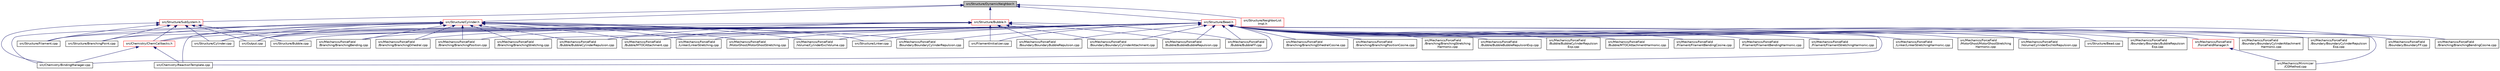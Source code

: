 digraph "src/Structure/DynamicNeighbor.h"
{
 // INTERACTIVE_SVG=YES
  edge [fontname="Helvetica",fontsize="10",labelfontname="Helvetica",labelfontsize="10"];
  node [fontname="Helvetica",fontsize="10",shape=record];
  Node13 [label="src/Structure/DynamicNeighbor.h",height=0.2,width=0.4,color="black", fillcolor="grey75", style="filled", fontcolor="black"];
  Node13 -> Node14 [dir="back",color="midnightblue",fontsize="10",style="solid",fontname="Helvetica"];
  Node14 [label="src/Structure/Bead.h",height=0.2,width=0.4,color="red", fillcolor="white", style="filled",URL="$Bead_8h.html"];
  Node14 -> Node15 [dir="back",color="midnightblue",fontsize="10",style="solid",fontname="Helvetica"];
  Node15 [label="src/Chemistry/BindingManager.cpp",height=0.2,width=0.4,color="black", fillcolor="white", style="filled",URL="$BindingManager_8cpp.html"];
  Node14 -> Node16 [dir="back",color="midnightblue",fontsize="10",style="solid",fontname="Helvetica"];
  Node16 [label="src/Chemistry/ChemCallbacks.h",height=0.2,width=0.4,color="red", fillcolor="white", style="filled",URL="$ChemCallbacks_8h.html"];
  Node16 -> Node15 [dir="back",color="midnightblue",fontsize="10",style="solid",fontname="Helvetica"];
  Node16 -> Node18 [dir="back",color="midnightblue",fontsize="10",style="solid",fontname="Helvetica"];
  Node18 [label="src/Chemistry/ReactionTemplate.cpp",height=0.2,width=0.4,color="black", fillcolor="white", style="filled",URL="$ReactionTemplate_8cpp.html"];
  Node14 -> Node18 [dir="back",color="midnightblue",fontsize="10",style="solid",fontname="Helvetica"];
  Node14 -> Node22 [dir="back",color="midnightblue",fontsize="10",style="solid",fontname="Helvetica"];
  Node22 [label="src/FilamentInitializer.cpp",height=0.2,width=0.4,color="black", fillcolor="white", style="filled",URL="$FilamentInitializer_8cpp.html"];
  Node14 -> Node23 [dir="back",color="midnightblue",fontsize="10",style="solid",fontname="Helvetica"];
  Node23 [label="src/Mechanics/ForceField\l/Boundary/BoundaryBubbleRepulsion.cpp",height=0.2,width=0.4,color="black", fillcolor="white", style="filled",URL="$BoundaryBubbleRepulsion_8cpp.html"];
  Node14 -> Node24 [dir="back",color="midnightblue",fontsize="10",style="solid",fontname="Helvetica"];
  Node24 [label="src/Mechanics/ForceField\l/Boundary/BoundaryBubbleRepulsion\lExp.cpp",height=0.2,width=0.4,color="black", fillcolor="white", style="filled",URL="$BoundaryBubbleRepulsionExp_8cpp.html"];
  Node14 -> Node25 [dir="back",color="midnightblue",fontsize="10",style="solid",fontname="Helvetica"];
  Node25 [label="src/Mechanics/ForceField\l/Boundary/BoundaryCylinderAttachment.cpp",height=0.2,width=0.4,color="black", fillcolor="white", style="filled",URL="$BoundaryCylinderAttachment_8cpp.html"];
  Node14 -> Node26 [dir="back",color="midnightblue",fontsize="10",style="solid",fontname="Helvetica"];
  Node26 [label="src/Mechanics/ForceField\l/Boundary/BoundaryCylinderAttachment\lHarmonic.cpp",height=0.2,width=0.4,color="black", fillcolor="white", style="filled",URL="$BoundaryCylinderAttachmentHarmonic_8cpp.html"];
  Node14 -> Node27 [dir="back",color="midnightblue",fontsize="10",style="solid",fontname="Helvetica"];
  Node27 [label="src/Mechanics/ForceField\l/Boundary/BoundaryCylinderRepulsion.cpp",height=0.2,width=0.4,color="black", fillcolor="white", style="filled",URL="$BoundaryCylinderRepulsion_8cpp.html"];
  Node14 -> Node28 [dir="back",color="midnightblue",fontsize="10",style="solid",fontname="Helvetica"];
  Node28 [label="src/Mechanics/ForceField\l/Boundary/BoundaryCylinderRepulsion\lExp.cpp",height=0.2,width=0.4,color="black", fillcolor="white", style="filled",URL="$BoundaryCylinderRepulsionExp_8cpp.html"];
  Node14 -> Node29 [dir="back",color="midnightblue",fontsize="10",style="solid",fontname="Helvetica"];
  Node29 [label="src/Mechanics/ForceField\l/Boundary/BoundaryFF.cpp",height=0.2,width=0.4,color="black", fillcolor="white", style="filled",URL="$BoundaryFF_8cpp.html"];
  Node14 -> Node30 [dir="back",color="midnightblue",fontsize="10",style="solid",fontname="Helvetica"];
  Node30 [label="src/Mechanics/ForceField\l/Branching/BranchingBending.cpp",height=0.2,width=0.4,color="black", fillcolor="white", style="filled",URL="$BranchingBending_8cpp.html"];
  Node14 -> Node31 [dir="back",color="midnightblue",fontsize="10",style="solid",fontname="Helvetica"];
  Node31 [label="src/Mechanics/ForceField\l/Branching/BranchingBendingCosine.cpp",height=0.2,width=0.4,color="black", fillcolor="white", style="filled",URL="$BranchingBendingCosine_8cpp.html"];
  Node14 -> Node32 [dir="back",color="midnightblue",fontsize="10",style="solid",fontname="Helvetica"];
  Node32 [label="src/Mechanics/ForceField\l/Branching/BranchingDihedral.cpp",height=0.2,width=0.4,color="black", fillcolor="white", style="filled",URL="$BranchingDihedral_8cpp.html"];
  Node14 -> Node33 [dir="back",color="midnightblue",fontsize="10",style="solid",fontname="Helvetica"];
  Node33 [label="src/Mechanics/ForceField\l/Branching/BranchingDihedralCosine.cpp",height=0.2,width=0.4,color="black", fillcolor="white", style="filled",URL="$BranchingDihedralCosine_8cpp.html"];
  Node14 -> Node34 [dir="back",color="midnightblue",fontsize="10",style="solid",fontname="Helvetica"];
  Node34 [label="src/Mechanics/ForceField\l/Branching/BranchingPosition.cpp",height=0.2,width=0.4,color="black", fillcolor="white", style="filled",URL="$BranchingPosition_8cpp.html"];
  Node14 -> Node35 [dir="back",color="midnightblue",fontsize="10",style="solid",fontname="Helvetica"];
  Node35 [label="src/Mechanics/ForceField\l/Branching/BranchingPositionCosine.cpp",height=0.2,width=0.4,color="black", fillcolor="white", style="filled",URL="$BranchingPositionCosine_8cpp.html"];
  Node14 -> Node36 [dir="back",color="midnightblue",fontsize="10",style="solid",fontname="Helvetica"];
  Node36 [label="src/Mechanics/ForceField\l/Branching/BranchingStretching.cpp",height=0.2,width=0.4,color="black", fillcolor="white", style="filled",URL="$BranchingStretching_8cpp.html"];
  Node14 -> Node37 [dir="back",color="midnightblue",fontsize="10",style="solid",fontname="Helvetica"];
  Node37 [label="src/Mechanics/ForceField\l/Branching/BranchingStretching\lHarmonic.cpp",height=0.2,width=0.4,color="black", fillcolor="white", style="filled",URL="$BranchingStretchingHarmonic_8cpp.html"];
  Node14 -> Node38 [dir="back",color="midnightblue",fontsize="10",style="solid",fontname="Helvetica"];
  Node38 [label="src/Mechanics/ForceField\l/Bubble/BubbleBubbleRepulsion.cpp",height=0.2,width=0.4,color="black", fillcolor="white", style="filled",URL="$BubbleBubbleRepulsion_8cpp.html"];
  Node14 -> Node39 [dir="back",color="midnightblue",fontsize="10",style="solid",fontname="Helvetica"];
  Node39 [label="src/Mechanics/ForceField\l/Bubble/BubbleBubbleRepulsionExp.cpp",height=0.2,width=0.4,color="black", fillcolor="white", style="filled",URL="$BubbleBubbleRepulsionExp_8cpp.html"];
  Node14 -> Node40 [dir="back",color="midnightblue",fontsize="10",style="solid",fontname="Helvetica"];
  Node40 [label="src/Mechanics/ForceField\l/Bubble/BubbleCylinderRepulsion.cpp",height=0.2,width=0.4,color="black", fillcolor="white", style="filled",URL="$BubbleCylinderRepulsion_8cpp.html"];
  Node14 -> Node41 [dir="back",color="midnightblue",fontsize="10",style="solid",fontname="Helvetica"];
  Node41 [label="src/Mechanics/ForceField\l/Bubble/BubbleCylinderRepulsion\lExp.cpp",height=0.2,width=0.4,color="black", fillcolor="white", style="filled",URL="$BubbleCylinderRepulsionExp_8cpp.html"];
  Node14 -> Node42 [dir="back",color="midnightblue",fontsize="10",style="solid",fontname="Helvetica"];
  Node42 [label="src/Mechanics/ForceField\l/Bubble/BubbleFF.cpp",height=0.2,width=0.4,color="black", fillcolor="white", style="filled",URL="$BubbleFF_8cpp.html"];
  Node14 -> Node43 [dir="back",color="midnightblue",fontsize="10",style="solid",fontname="Helvetica"];
  Node43 [label="src/Mechanics/ForceField\l/Bubble/MTOCAttachment.cpp",height=0.2,width=0.4,color="black", fillcolor="white", style="filled",URL="$MTOCAttachment_8cpp.html"];
  Node14 -> Node44 [dir="back",color="midnightblue",fontsize="10",style="solid",fontname="Helvetica"];
  Node44 [label="src/Mechanics/ForceField\l/Bubble/MTOCAttachmentHarmonic.cpp",height=0.2,width=0.4,color="black", fillcolor="white", style="filled",URL="$MTOCAttachmentHarmonic_8cpp.html"];
  Node14 -> Node45 [dir="back",color="midnightblue",fontsize="10",style="solid",fontname="Helvetica"];
  Node45 [label="src/Mechanics/ForceField\l/Filament/FilamentBendingCosine.cpp",height=0.2,width=0.4,color="black", fillcolor="white", style="filled",URL="$FilamentBendingCosine_8cpp.html"];
  Node14 -> Node46 [dir="back",color="midnightblue",fontsize="10",style="solid",fontname="Helvetica"];
  Node46 [label="src/Mechanics/ForceField\l/Filament/FilamentBendingHarmonic.cpp",height=0.2,width=0.4,color="black", fillcolor="white", style="filled",URL="$FilamentBendingHarmonic_8cpp.html"];
  Node14 -> Node47 [dir="back",color="midnightblue",fontsize="10",style="solid",fontname="Helvetica"];
  Node47 [label="src/Mechanics/ForceField\l/Filament/FilamentStretchingHarmonic.cpp",height=0.2,width=0.4,color="black", fillcolor="white", style="filled",URL="$FilamentStretchingHarmonic_8cpp.html"];
  Node14 -> Node48 [dir="back",color="midnightblue",fontsize="10",style="solid",fontname="Helvetica"];
  Node48 [label="src/Mechanics/ForceField\l/ForceFieldManager.h",height=0.2,width=0.4,color="red", fillcolor="white", style="filled",URL="$ForceFieldManager_8h.html"];
  Node48 -> Node57 [dir="back",color="midnightblue",fontsize="10",style="solid",fontname="Helvetica"];
  Node57 [label="src/Mechanics/Minimizer\l/CGMethod.cpp",height=0.2,width=0.4,color="black", fillcolor="white", style="filled",URL="$CGMethod_8cpp.html"];
  Node14 -> Node60 [dir="back",color="midnightblue",fontsize="10",style="solid",fontname="Helvetica"];
  Node60 [label="src/Mechanics/ForceField\l/Linker/LinkerStretching.cpp",height=0.2,width=0.4,color="black", fillcolor="white", style="filled",URL="$LinkerStretching_8cpp.html"];
  Node14 -> Node61 [dir="back",color="midnightblue",fontsize="10",style="solid",fontname="Helvetica"];
  Node61 [label="src/Mechanics/ForceField\l/Linker/LinkerStretchingHarmonic.cpp",height=0.2,width=0.4,color="black", fillcolor="white", style="filled",URL="$LinkerStretchingHarmonic_8cpp.html"];
  Node14 -> Node62 [dir="back",color="midnightblue",fontsize="10",style="solid",fontname="Helvetica"];
  Node62 [label="src/Mechanics/ForceField\l/MotorGhost/MotorGhostStretching.cpp",height=0.2,width=0.4,color="black", fillcolor="white", style="filled",URL="$MotorGhostStretching_8cpp.html"];
  Node14 -> Node63 [dir="back",color="midnightblue",fontsize="10",style="solid",fontname="Helvetica"];
  Node63 [label="src/Mechanics/ForceField\l/MotorGhost/MotorGhostStretching\lHarmonic.cpp",height=0.2,width=0.4,color="black", fillcolor="white", style="filled",URL="$MotorGhostStretchingHarmonic_8cpp.html"];
  Node14 -> Node64 [dir="back",color="midnightblue",fontsize="10",style="solid",fontname="Helvetica"];
  Node64 [label="src/Mechanics/ForceField\l/Volume/CylinderExclVolRepulsion.cpp",height=0.2,width=0.4,color="black", fillcolor="white", style="filled",URL="$CylinderExclVolRepulsion_8cpp.html"];
  Node14 -> Node65 [dir="back",color="midnightblue",fontsize="10",style="solid",fontname="Helvetica"];
  Node65 [label="src/Mechanics/ForceField\l/Volume/CylinderExclVolume.cpp",height=0.2,width=0.4,color="black", fillcolor="white", style="filled",URL="$CylinderExclVolume_8cpp.html"];
  Node14 -> Node57 [dir="back",color="midnightblue",fontsize="10",style="solid",fontname="Helvetica"];
  Node14 -> Node66 [dir="back",color="midnightblue",fontsize="10",style="solid",fontname="Helvetica"];
  Node66 [label="src/Output.cpp",height=0.2,width=0.4,color="black", fillcolor="white", style="filled",URL="$Output_8cpp.html"];
  Node14 -> Node67 [dir="back",color="midnightblue",fontsize="10",style="solid",fontname="Helvetica"];
  Node67 [label="src/Structure/Bead.cpp",height=0.2,width=0.4,color="black", fillcolor="white", style="filled",URL="$Bead_8cpp.html"];
  Node14 -> Node68 [dir="back",color="midnightblue",fontsize="10",style="solid",fontname="Helvetica"];
  Node68 [label="src/Structure/BranchingPoint.cpp",height=0.2,width=0.4,color="black", fillcolor="white", style="filled",URL="$BranchingPoint_8cpp.html"];
  Node14 -> Node69 [dir="back",color="midnightblue",fontsize="10",style="solid",fontname="Helvetica"];
  Node69 [label="src/Structure/Bubble.cpp",height=0.2,width=0.4,color="black", fillcolor="white", style="filled",URL="$Bubble_8cpp.html"];
  Node14 -> Node70 [dir="back",color="midnightblue",fontsize="10",style="solid",fontname="Helvetica"];
  Node70 [label="src/Structure/Cylinder.cpp",height=0.2,width=0.4,color="black", fillcolor="white", style="filled",URL="$Cylinder_8cpp.html"];
  Node14 -> Node71 [dir="back",color="midnightblue",fontsize="10",style="solid",fontname="Helvetica"];
  Node71 [label="src/Structure/Filament.cpp",height=0.2,width=0.4,color="black", fillcolor="white", style="filled",URL="$Filament_8cpp.html"];
  Node14 -> Node72 [dir="back",color="midnightblue",fontsize="10",style="solid",fontname="Helvetica"];
  Node72 [label="src/Structure/Linker.cpp",height=0.2,width=0.4,color="black", fillcolor="white", style="filled",URL="$Linker_8cpp.html"];
  Node13 -> Node76 [dir="back",color="midnightblue",fontsize="10",style="solid",fontname="Helvetica"];
  Node76 [label="src/Structure/SubSystem.h",height=0.2,width=0.4,color="red", fillcolor="white", style="filled",URL="$SubSystem_8h.html"];
  Node76 -> Node15 [dir="back",color="midnightblue",fontsize="10",style="solid",fontname="Helvetica"];
  Node76 -> Node16 [dir="back",color="midnightblue",fontsize="10",style="solid",fontname="Helvetica"];
  Node76 -> Node66 [dir="back",color="midnightblue",fontsize="10",style="solid",fontname="Helvetica"];
  Node76 -> Node68 [dir="back",color="midnightblue",fontsize="10",style="solid",fontname="Helvetica"];
  Node76 -> Node69 [dir="back",color="midnightblue",fontsize="10",style="solid",fontname="Helvetica"];
  Node76 -> Node70 [dir="back",color="midnightblue",fontsize="10",style="solid",fontname="Helvetica"];
  Node76 -> Node71 [dir="back",color="midnightblue",fontsize="10",style="solid",fontname="Helvetica"];
  Node13 -> Node81 [dir="back",color="midnightblue",fontsize="10",style="solid",fontname="Helvetica"];
  Node81 [label="src/Structure/Cylinder.h",height=0.2,width=0.4,color="red", fillcolor="white", style="filled",URL="$Cylinder_8h.html"];
  Node81 -> Node15 [dir="back",color="midnightblue",fontsize="10",style="solid",fontname="Helvetica"];
  Node81 -> Node16 [dir="back",color="midnightblue",fontsize="10",style="solid",fontname="Helvetica"];
  Node81 -> Node18 [dir="back",color="midnightblue",fontsize="10",style="solid",fontname="Helvetica"];
  Node81 -> Node27 [dir="back",color="midnightblue",fontsize="10",style="solid",fontname="Helvetica"];
  Node81 -> Node30 [dir="back",color="midnightblue",fontsize="10",style="solid",fontname="Helvetica"];
  Node81 -> Node32 [dir="back",color="midnightblue",fontsize="10",style="solid",fontname="Helvetica"];
  Node81 -> Node34 [dir="back",color="midnightblue",fontsize="10",style="solid",fontname="Helvetica"];
  Node81 -> Node36 [dir="back",color="midnightblue",fontsize="10",style="solid",fontname="Helvetica"];
  Node81 -> Node40 [dir="back",color="midnightblue",fontsize="10",style="solid",fontname="Helvetica"];
  Node81 -> Node43 [dir="back",color="midnightblue",fontsize="10",style="solid",fontname="Helvetica"];
  Node81 -> Node60 [dir="back",color="midnightblue",fontsize="10",style="solid",fontname="Helvetica"];
  Node81 -> Node62 [dir="back",color="midnightblue",fontsize="10",style="solid",fontname="Helvetica"];
  Node81 -> Node65 [dir="back",color="midnightblue",fontsize="10",style="solid",fontname="Helvetica"];
  Node81 -> Node66 [dir="back",color="midnightblue",fontsize="10",style="solid",fontname="Helvetica"];
  Node81 -> Node68 [dir="back",color="midnightblue",fontsize="10",style="solid",fontname="Helvetica"];
  Node81 -> Node70 [dir="back",color="midnightblue",fontsize="10",style="solid",fontname="Helvetica"];
  Node81 -> Node71 [dir="back",color="midnightblue",fontsize="10",style="solid",fontname="Helvetica"];
  Node81 -> Node72 [dir="back",color="midnightblue",fontsize="10",style="solid",fontname="Helvetica"];
  Node13 -> Node87 [dir="back",color="midnightblue",fontsize="10",style="solid",fontname="Helvetica"];
  Node87 [label="src/Structure/Bubble.h",height=0.2,width=0.4,color="red", fillcolor="white", style="filled",URL="$Bubble_8h.html"];
  Node87 -> Node22 [dir="back",color="midnightblue",fontsize="10",style="solid",fontname="Helvetica"];
  Node87 -> Node23 [dir="back",color="midnightblue",fontsize="10",style="solid",fontname="Helvetica"];
  Node87 -> Node25 [dir="back",color="midnightblue",fontsize="10",style="solid",fontname="Helvetica"];
  Node87 -> Node38 [dir="back",color="midnightblue",fontsize="10",style="solid",fontname="Helvetica"];
  Node87 -> Node40 [dir="back",color="midnightblue",fontsize="10",style="solid",fontname="Helvetica"];
  Node87 -> Node42 [dir="back",color="midnightblue",fontsize="10",style="solid",fontname="Helvetica"];
  Node87 -> Node43 [dir="back",color="midnightblue",fontsize="10",style="solid",fontname="Helvetica"];
  Node87 -> Node66 [dir="back",color="midnightblue",fontsize="10",style="solid",fontname="Helvetica"];
  Node87 -> Node69 [dir="back",color="midnightblue",fontsize="10",style="solid",fontname="Helvetica"];
  Node13 -> Node88 [dir="back",color="midnightblue",fontsize="10",style="solid",fontname="Helvetica"];
  Node88 [label="src/Structure/NeighborList\lImpl.h",height=0.2,width=0.4,color="red", fillcolor="white", style="filled",URL="$NeighborListImpl_8h.html"];
}
